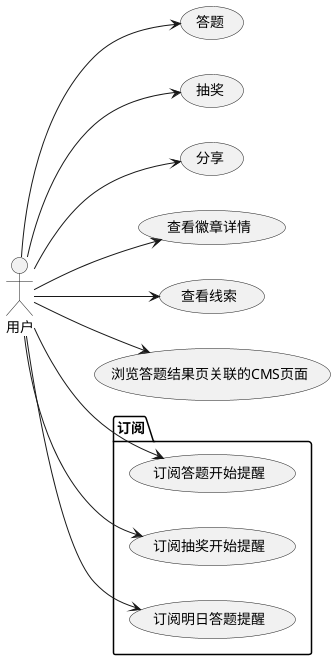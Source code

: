 @startuml
left to right direction

:用户: as User
User --> (答题)
User --> (抽奖)
User --> (分享)
User --> (查看徽章详情)
User --> (查看线索)
User --> (浏览答题结果页关联的CMS页面)
package 订阅{
User --> (订阅答题开始提醒)
User --> (订阅抽奖开始提醒)
User --> (订阅明日答题提醒)
}
@enduml